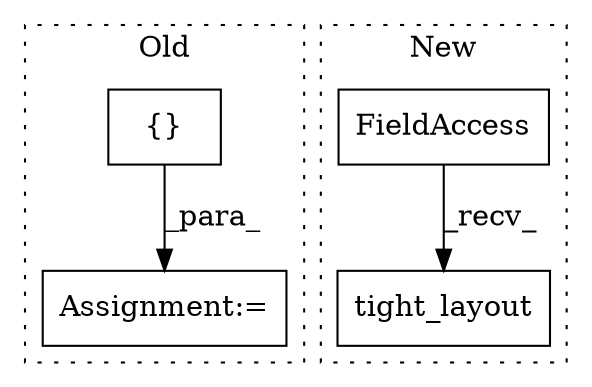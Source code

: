 digraph G {
subgraph cluster0 {
1 [label="{}" a="4" s="4754,4781" l="1,1" shape="box"];
4 [label="Assignment:=" a="7" s="4731" l="123" shape="box"];
label = "Old";
style="dotted";
}
subgraph cluster1 {
2 [label="tight_layout" a="32" s="1709" l="14" shape="box"];
3 [label="FieldAccess" a="22" s="1705" l="3" shape="box"];
label = "New";
style="dotted";
}
1 -> 4 [label="_para_"];
3 -> 2 [label="_recv_"];
}